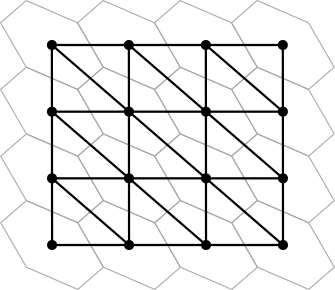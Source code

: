 <?xml version="1.0"?>
<!DOCTYPE ipe SYSTEM "ipe.dtd">
<ipe version="70218" creator="Ipe 7.2.18">
<info created="D:20201026074129" modified="D:20201026074803"/>
<ipestyle name="basic">
<symbol name="arrow/arc(spx)">
<path stroke="sym-stroke" fill="sym-stroke" pen="sym-pen">
0 0 m
-1 0.333 l
-1 -0.333 l
h
</path>
</symbol>
<symbol name="arrow/farc(spx)">
<path stroke="sym-stroke" fill="white" pen="sym-pen">
0 0 m
-1 0.333 l
-1 -0.333 l
h
</path>
</symbol>
<symbol name="arrow/ptarc(spx)">
<path stroke="sym-stroke" fill="sym-stroke" pen="sym-pen">
0 0 m
-1 0.333 l
-0.8 0 l
-1 -0.333 l
h
</path>
</symbol>
<symbol name="arrow/fptarc(spx)">
<path stroke="sym-stroke" fill="white" pen="sym-pen">
0 0 m
-1 0.333 l
-0.8 0 l
-1 -0.333 l
h
</path>
</symbol>
<symbol name="mark/circle(sx)" transformations="translations">
<path fill="sym-stroke">
0.6 0 0 0.6 0 0 e
0.4 0 0 0.4 0 0 e
</path>
</symbol>
<symbol name="mark/disk(sx)" transformations="translations">
<path fill="sym-stroke">
0.6 0 0 0.6 0 0 e
</path>
</symbol>
<symbol name="mark/fdisk(sfx)" transformations="translations">
<group>
<path fill="sym-fill">
0.5 0 0 0.5 0 0 e
</path>
<path fill="sym-stroke" fillrule="eofill">
0.6 0 0 0.6 0 0 e
0.4 0 0 0.4 0 0 e
</path>
</group>
</symbol>
<symbol name="mark/box(sx)" transformations="translations">
<path fill="sym-stroke" fillrule="eofill">
-0.6 -0.6 m
0.6 -0.6 l
0.6 0.6 l
-0.6 0.6 l
h
-0.4 -0.4 m
0.4 -0.4 l
0.4 0.4 l
-0.4 0.4 l
h
</path>
</symbol>
<symbol name="mark/square(sx)" transformations="translations">
<path fill="sym-stroke">
-0.6 -0.6 m
0.6 -0.6 l
0.6 0.6 l
-0.6 0.6 l
h
</path>
</symbol>
<symbol name="mark/fsquare(sfx)" transformations="translations">
<group>
<path fill="sym-fill">
-0.5 -0.5 m
0.5 -0.5 l
0.5 0.5 l
-0.5 0.5 l
h
</path>
<path fill="sym-stroke" fillrule="eofill">
-0.6 -0.6 m
0.6 -0.6 l
0.6 0.6 l
-0.6 0.6 l
h
-0.4 -0.4 m
0.4 -0.4 l
0.4 0.4 l
-0.4 0.4 l
h
</path>
</group>
</symbol>
<symbol name="mark/cross(sx)" transformations="translations">
<group>
<path fill="sym-stroke">
-0.43 -0.57 m
0.57 0.43 l
0.43 0.57 l
-0.57 -0.43 l
h
</path>
<path fill="sym-stroke">
-0.43 0.57 m
0.57 -0.43 l
0.43 -0.57 l
-0.57 0.43 l
h
</path>
</group>
</symbol>
<symbol name="arrow/fnormal(spx)">
<path stroke="sym-stroke" fill="white" pen="sym-pen">
0 0 m
-1 0.333 l
-1 -0.333 l
h
</path>
</symbol>
<symbol name="arrow/pointed(spx)">
<path stroke="sym-stroke" fill="sym-stroke" pen="sym-pen">
0 0 m
-1 0.333 l
-0.8 0 l
-1 -0.333 l
h
</path>
</symbol>
<symbol name="arrow/fpointed(spx)">
<path stroke="sym-stroke" fill="white" pen="sym-pen">
0 0 m
-1 0.333 l
-0.8 0 l
-1 -0.333 l
h
</path>
</symbol>
<symbol name="arrow/linear(spx)">
<path stroke="sym-stroke" pen="sym-pen">
-1 0.333 m
0 0 l
-1 -0.333 l
</path>
</symbol>
<symbol name="arrow/fdouble(spx)">
<path stroke="sym-stroke" fill="white" pen="sym-pen">
0 0 m
-1 0.333 l
-1 -0.333 l
h
-1 0 m
-2 0.333 l
-2 -0.333 l
h
</path>
</symbol>
<symbol name="arrow/double(spx)">
<path stroke="sym-stroke" fill="sym-stroke" pen="sym-pen">
0 0 m
-1 0.333 l
-1 -0.333 l
h
-1 0 m
-2 0.333 l
-2 -0.333 l
h
</path>
</symbol>
<symbol name="arrow/mid-normal(spx)">
<path stroke="sym-stroke" fill="sym-stroke" pen="sym-pen">
0.5 0 m
-0.5 0.333 l
-0.5 -0.333 l
h
</path>
</symbol>
<symbol name="arrow/mid-fnormal(spx)">
<path stroke="sym-stroke" fill="white" pen="sym-pen">
0.5 0 m
-0.5 0.333 l
-0.5 -0.333 l
h
</path>
</symbol>
<symbol name="arrow/mid-pointed(spx)">
<path stroke="sym-stroke" fill="sym-stroke" pen="sym-pen">
0.5 0 m
-0.5 0.333 l
-0.3 0 l
-0.5 -0.333 l
h
</path>
</symbol>
<symbol name="arrow/mid-fpointed(spx)">
<path stroke="sym-stroke" fill="white" pen="sym-pen">
0.5 0 m
-0.5 0.333 l
-0.3 0 l
-0.5 -0.333 l
h
</path>
</symbol>
<symbol name="arrow/mid-double(spx)">
<path stroke="sym-stroke" fill="sym-stroke" pen="sym-pen">
1 0 m
0 0.333 l
0 -0.333 l
h
0 0 m
-1 0.333 l
-1 -0.333 l
h
</path>
</symbol>
<symbol name="arrow/mid-fdouble(spx)">
<path stroke="sym-stroke" fill="white" pen="sym-pen">
1 0 m
0 0.333 l
0 -0.333 l
h
0 0 m
-1 0.333 l
-1 -0.333 l
h
</path>
</symbol>
<pen name="heavier" value="0.8"/>
<pen name="fat" value="1.2"/>
<pen name="ultrafat" value="2"/>
<symbolsize name="large" value="5"/>
<symbolsize name="small" value="2"/>
<symbolsize name="tiny" value="1.1"/>
<arrowsize name="large" value="10"/>
<arrowsize name="small" value="5"/>
<arrowsize name="tiny" value="3"/>
<color name="red" value="1 0 0"/>
<color name="blue" value="0 0 1"/>
<color name="green" value="0 1 0"/>
<color name="yellow" value="1 1 0"/>
<color name="orange" value="1 0.647 0"/>
<color name="gold" value="1 0.843 0"/>
<color name="purple" value="0.627 0.125 0.941"/>
<color name="gray" value="0.745"/>
<color name="brown" value="0.647 0.165 0.165"/>
<color name="navy" value="0 0 0.502"/>
<color name="pink" value="1 0.753 0.796"/>
<color name="seagreen" value="0.18 0.545 0.341"/>
<color name="turquoise" value="0.251 0.878 0.816"/>
<color name="violet" value="0.933 0.51 0.933"/>
<color name="darkblue" value="0 0 0.545"/>
<color name="darkcyan" value="0 0.545 0.545"/>
<color name="darkgray" value="0.663"/>
<color name="darkgreen" value="0 0.392 0"/>
<color name="darkmagenta" value="0.545 0 0.545"/>
<color name="darkorange" value="1 0.549 0"/>
<color name="darkred" value="0.545 0 0"/>
<color name="lightblue" value="0.678 0.847 0.902"/>
<color name="lightcyan" value="0.878 1 1"/>
<color name="lightgray" value="0.827"/>
<color name="lightgreen" value="0.565 0.933 0.565"/>
<color name="lightyellow" value="1 1 0.878"/>
<dashstyle name="dotted" value="[1 3] 0"/>
<dashstyle name="dashed" value="[4] 0"/>
<dashstyle name="dash dotted" value="[4 2 1 2] 0"/>
<dashstyle name="dash dot dotted" value="[4 2 1 2 1 2] 0"/>
<textsize name="large" value="\large"/>
<textsize name="small" value="\small"/>
<textsize name="tiny" value="\tiny"/>
<textsize name="Large" value="\Large"/>
<textsize name="LARGE" value="\LARGE"/>
<textsize name="huge" value="\huge"/>
<textsize name="Huge" value="\Huge"/>
<textsize name="footnote" value="\footnotesize"/>
<textstyle name="center" begin="\begin{center}" end="\end{center}"/>
<textstyle name="itemize" begin="\begin{itemize}" end="\end{itemize}"/>
<textstyle name="item" begin="\begin{itemize}\item{}" end="\end{itemize}"/>
<gridsize name="4 pts" value="4"/>
<gridsize name="8 pts (~3 mm)" value="8"/>
<gridsize name="16 pts (~6 mm)" value="16"/>
<gridsize name="32 pts (~12 mm)" value="32"/>
<gridsize name="10 pts (~3.5 mm)" value="10"/>
<gridsize name="20 pts (~7 mm)" value="20"/>
<gridsize name="14 pts (~5 mm)" value="14"/>
<gridsize name="28 pts (~10 mm)" value="28"/>
<gridsize name="56 pts (~20 mm)" value="56"/>
<anglesize name="90 deg" value="90"/>
<anglesize name="60 deg" value="60"/>
<anglesize name="45 deg" value="45"/>
<anglesize name="30 deg" value="30"/>
<anglesize name="22.5 deg" value="22.5"/>
<opacity name="10%" value="0.1"/>
<opacity name="30%" value="0.3"/>
<opacity name="50%" value="0.5"/>
<opacity name="75%" value="0.75"/>
<tiling name="falling" angle="-60" step="4" width="1"/>
<tiling name="rising" angle="30" step="4" width="1"/>
</ipestyle>
<page>
<layer name="hex-board"/>
<layer name="Q"/>
<view layers="hex-board Q" active="Q"/>
<path layer="hex-board" matrix="0.576875 0.5 -1.00082 0.866025 720.848 -154.08" stroke="darkgray">
272 640 m
264 653.856 l
248 653.856 l
240 640 l
248 626.144 l
264 626.144 l
h
</path>
<use layer="Q" matrix="1 0 -0.578301 1 252.27 -77.1568" name="mark/disk(sx)" pos="325.796 605.332" size="normal" stroke="black"/>
<path layer="hex-board" matrix="0.576875 0.5 -1.00082 0.866025 720.826 -130.081" stroke="darkgray">
272 640 m
264 653.856 l
248 653.856 l
240 640 l
248 626.144 l
264 626.144 l
h
</path>
<use layer="Q" matrix="1 0 -0.578301 1 252.248 -53.1573" name="mark/disk(sx)" pos="325.796 605.332" size="normal" stroke="black"/>
<path layer="hex-board" matrix="0.576875 0.5 -1.00082 0.866025 720.804 -106.081" stroke="darkgray">
272 640 m
264 653.856 l
248 653.856 l
240 640 l
248 626.144 l
264 626.144 l
h
</path>
<use layer="Q" matrix="1 0 -0.578301 1 252.226 -29.1578" name="mark/disk(sx)" pos="325.796 605.332" size="normal" stroke="black"/>
<path layer="hex-board" matrix="0.576875 0.5 -1.00082 0.866025 720.782 -82.0818" stroke="darkgray">
272 640 m
264 653.856 l
248 653.856 l
240 640 l
248 626.144 l
264 626.144 l
h
</path>
<use layer="Q" matrix="1 0 -0.578301 1 252.204 -5.15825" name="mark/disk(sx)" pos="325.796 605.332" size="normal" stroke="black"/>
<path layer="hex-board" matrix="0.576875 0.5 -1.00082 0.866025 665.423 -154.08" stroke="darkgray">
272 640 m
264 653.856 l
248 653.856 l
240 640 l
248 626.144 l
264 626.144 l
h
</path>
<use layer="Q" matrix="1 0 -0.578301 1 196.845 -77.157" name="mark/disk(sx)" pos="325.796 605.332" size="normal" stroke="black"/>
<path layer="hex-board" matrix="0.576875 0.5 -1.00082 0.866025 665.401 -130.081" stroke="darkgray">
272 640 m
264 653.856 l
248 653.856 l
240 640 l
248 626.144 l
264 626.144 l
h
</path>
<use layer="Q" matrix="1 0 -0.578301 1 196.823 -53.1575" name="mark/disk(sx)" pos="325.796 605.332" size="normal" stroke="black"/>
<path layer="hex-board" matrix="0.576875 0.5 -1.00082 0.866025 665.379 -106.081" stroke="darkgray">
272 640 m
264 653.856 l
248 653.856 l
240 640 l
248 626.144 l
264 626.144 l
h
</path>
<use layer="Q" matrix="1 0 -0.578301 1 196.801 -29.158" name="mark/disk(sx)" pos="325.796 605.332" size="normal" stroke="black"/>
<path layer="hex-board" matrix="0.576875 0.5 -1.00082 0.866025 665.357 -82.082" stroke="darkgray">
272 640 m
264 653.856 l
248 653.856 l
240 640 l
248 626.144 l
264 626.144 l
h
</path>
<use layer="Q" matrix="1 0 -0.578301 1 196.779 -5.15848" name="mark/disk(sx)" pos="325.796 605.332" size="normal" stroke="black"/>
<path layer="hex-board" matrix="0.576875 0.5 -1.00082 0.866025 693.136 -154.08" stroke="darkgray">
272 640 m
264 653.856 l
248 653.856 l
240 640 l
248 626.144 l
264 626.144 l
h
</path>
<use layer="Q" matrix="1 0 -0.578301 1 224.558 -77.1571" name="mark/disk(sx)" pos="325.796 605.332" size="normal" stroke="black"/>
<path layer="hex-board" matrix="0.576875 0.5 -1.00082 0.866025 693.114 -130.081" stroke="darkgray">
272 640 m
264 653.856 l
248 653.856 l
240 640 l
248 626.144 l
264 626.144 l
h
</path>
<use layer="Q" matrix="1 0 -0.578301 1 224.536 -53.1576" name="mark/disk(sx)" pos="325.796 605.332" size="normal" stroke="black"/>
<path layer="hex-board" matrix="0.576875 0.5 -1.00082 0.866025 693.092 -106.081" stroke="darkgray">
272 640 m
264 653.856 l
248 653.856 l
240 640 l
248 626.144 l
264 626.144 l
h
</path>
<use layer="Q" matrix="1 0 -0.578301 1 224.514 -29.1581" name="mark/disk(sx)" pos="325.796 605.332" size="normal" stroke="black"/>
<path layer="hex-board" matrix="0.576875 0.5 -1.00082 0.866025 693.07 -82.0821" stroke="darkgray">
272 640 m
264 653.856 l
248 653.856 l
240 640 l
248 626.144 l
264 626.144 l
h
</path>
<use layer="Q" matrix="1 0 -0.578301 1 224.492 -5.1586" name="mark/disk(sx)" pos="325.796 605.332" size="normal" stroke="black"/>
<path layer="hex-board" matrix="0.576875 0.5 -1.00082 0.866025 748.56 -154.079" stroke="darkgray">
272 640 m
264 653.856 l
248 653.856 l
240 640 l
248 626.144 l
264 626.144 l
h
</path>
<use layer="Q" matrix="1 0 -0.578301 1 279.983 -77.1564" name="mark/disk(sx)" pos="325.796 605.332" size="normal" stroke="black"/>
<path layer="hex-board" matrix="0.576875 0.5 -1.00082 0.866025 748.539 -130.08" stroke="darkgray">
272 640 m
264 653.856 l
248 653.856 l
240 640 l
248 626.144 l
264 626.144 l
h
</path>
<use layer="Q" matrix="1 0 -0.578301 1 279.961 -53.1569" name="mark/disk(sx)" pos="325.796 605.332" size="normal" stroke="black"/>
<path layer="hex-board" matrix="0.576875 0.5 -1.00082 0.866025 748.516 -106.08" stroke="darkgray">
272 640 m
264 653.856 l
248 653.856 l
240 640 l
248 626.144 l
264 626.144 l
h
</path>
<use layer="Q" matrix="1 0 -0.578301 1 279.939 -29.1574" name="mark/disk(sx)" pos="325.796 605.332" size="normal" stroke="black"/>
<path layer="hex-board" matrix="0.576875 0.5 -1.00082 0.866025 748.495 -82.0814" stroke="darkgray">
272 640 m
264 653.856 l
248 653.856 l
240 640 l
248 626.144 l
264 626.144 l
h
</path>
<use layer="Q" matrix="1 0 -0.578301 1 279.917 -5.15789" name="mark/disk(sx)" pos="325.796 605.332" size="normal" stroke="black"/>
<path matrix="1 0 -0.578301 1 296.192 0" stroke="black" pen="heavier">
181.829 528.175 m
209.542 528.175 l
</path>
<path matrix="1 0 -0.578301 1 296.192 0" stroke="black" pen="heavier">
181.829 528.175 m
195.686 552.175 l
</path>
<path matrix="1 0 -0.578301 1 296.192 0" stroke="black" pen="heavier">
195.686 552.175 m
223.399 552.174 l
</path>
<path matrix="1 0 -0.578301 1 296.192 0" stroke="black" pen="heavier">
223.399 552.174 m
209.542 528.175 l
</path>
<path matrix="1 0 -0.578301 1 296.192 0" stroke="black" pen="heavier">
195.686 552.175 m
209.543 576.174 l
</path>
<path matrix="1 0 -0.578301 1 296.192 0" stroke="black" pen="heavier">
209.543 576.174 m
237.256 576.174 l
</path>
<path matrix="1 0 -0.578301 1 296.192 0" stroke="black" pen="heavier">
237.256 576.174 m
223.399 552.174 l
</path>
<path matrix="1 0 -0.578301 1 296.192 0" stroke="black" pen="heavier">
209.543 576.174 m
223.4 600.174 l
</path>
<path matrix="1 0 -0.578301 1 296.192 0" stroke="black" pen="heavier">
223.4 600.174 m
251.113 600.173 l
</path>
<path matrix="1 0 -0.578301 1 296.192 0" stroke="black" pen="heavier">
251.113 600.173 m
237.256 576.174 l
</path>
<path matrix="1 0 -0.578301 1 296.192 0" stroke="black" pen="heavier">
251.113 600.173 m
278.826 600.174 l
</path>
<path matrix="1 0 -0.578301 1 296.192 0" stroke="black" pen="heavier">
278.826 600.174 m
264.969 576.174 l
</path>
<path matrix="1 0 -0.578301 1 296.192 0" stroke="black" pen="heavier">
264.969 576.174 m
237.256 576.174 l
</path>
<path matrix="1 0 -0.578301 1 296.192 0" stroke="black" pen="heavier">
209.543 576.174 m
223.399 552.174 l
</path>
<path matrix="1 0 -0.578301 1 296.192 0" stroke="black" pen="heavier">
195.686 552.175 m
209.542 528.175 l
</path>
<path matrix="1 0 -0.578301 1 296.192 0" stroke="black" pen="heavier">
223.4 600.174 m
237.256 576.174 l
</path>
<path matrix="1 0 -0.578301 1 296.192 0" stroke="black" pen="heavier">
251.113 600.173 m
264.969 576.174 l
</path>
<path matrix="1 0 -0.578301 1 296.192 0" stroke="black" pen="heavier">
223.399 552.174 m
251.112 552.175 l
</path>
<path matrix="1 0 -0.578301 1 296.192 0" stroke="black" pen="heavier">
251.112 552.175 m
264.969 576.174 l
</path>
<path matrix="1 0 -0.578301 1 296.192 0" stroke="black" pen="heavier">
237.256 576.174 m
251.112 552.175 l
</path>
<path matrix="1 0 -0.578301 1 296.192 0" stroke="black" pen="heavier">
223.399 552.174 m
237.255 528.175 l
</path>
<path matrix="1 0 -0.578301 1 296.192 0" stroke="black" pen="heavier">
209.542 528.175 m
237.255 528.175 l
</path>
<path matrix="1 0 -0.578301 1 296.192 0" stroke="black" pen="heavier">
237.255 528.175 m
251.112 552.175 l
</path>
<path matrix="1 0 -0.578301 1 296.192 0" stroke="black" pen="heavier">
278.826 600.174 m
306.538 600.174 l
</path>
<path matrix="1 0 -0.578301 1 296.192 0" stroke="black" pen="heavier">
264.969 576.174 m
292.681 576.175 l
</path>
<path matrix="1 0 -0.578301 1 296.192 0" stroke="black" pen="heavier">
251.112 552.175 m
278.824 552.175 l
</path>
<path matrix="1 0 -0.578301 1 296.192 0" stroke="black" pen="heavier">
237.255 528.175 m
264.967 528.176 l
</path>
<path matrix="1 0 -0.578301 1 296.192 0" stroke="black" pen="heavier">
251.112 552.175 m
264.967 528.176 l
</path>
<path matrix="1 0 -0.578301 1 296.192 0" stroke="black" pen="heavier">
264.969 576.174 m
278.824 552.175 l
</path>
<path matrix="1 0 -0.578301 1 296.192 0" stroke="black" pen="heavier">
278.826 600.174 m
292.681 576.175 l
</path>
<path matrix="1 0 -0.578301 1 296.192 0" stroke="black" pen="heavier">
264.967 528.176 m
278.824 552.175 l
</path>
<path matrix="1 0 -0.578301 1 296.192 0" stroke="black" pen="heavier">
278.824 552.175 m
292.681 576.175 l
</path>
<path matrix="1 0 -0.578301 1 296.192 0" stroke="black" pen="heavier">
292.681 576.175 m
306.538 600.174 l
</path>
</page>
</ipe>
